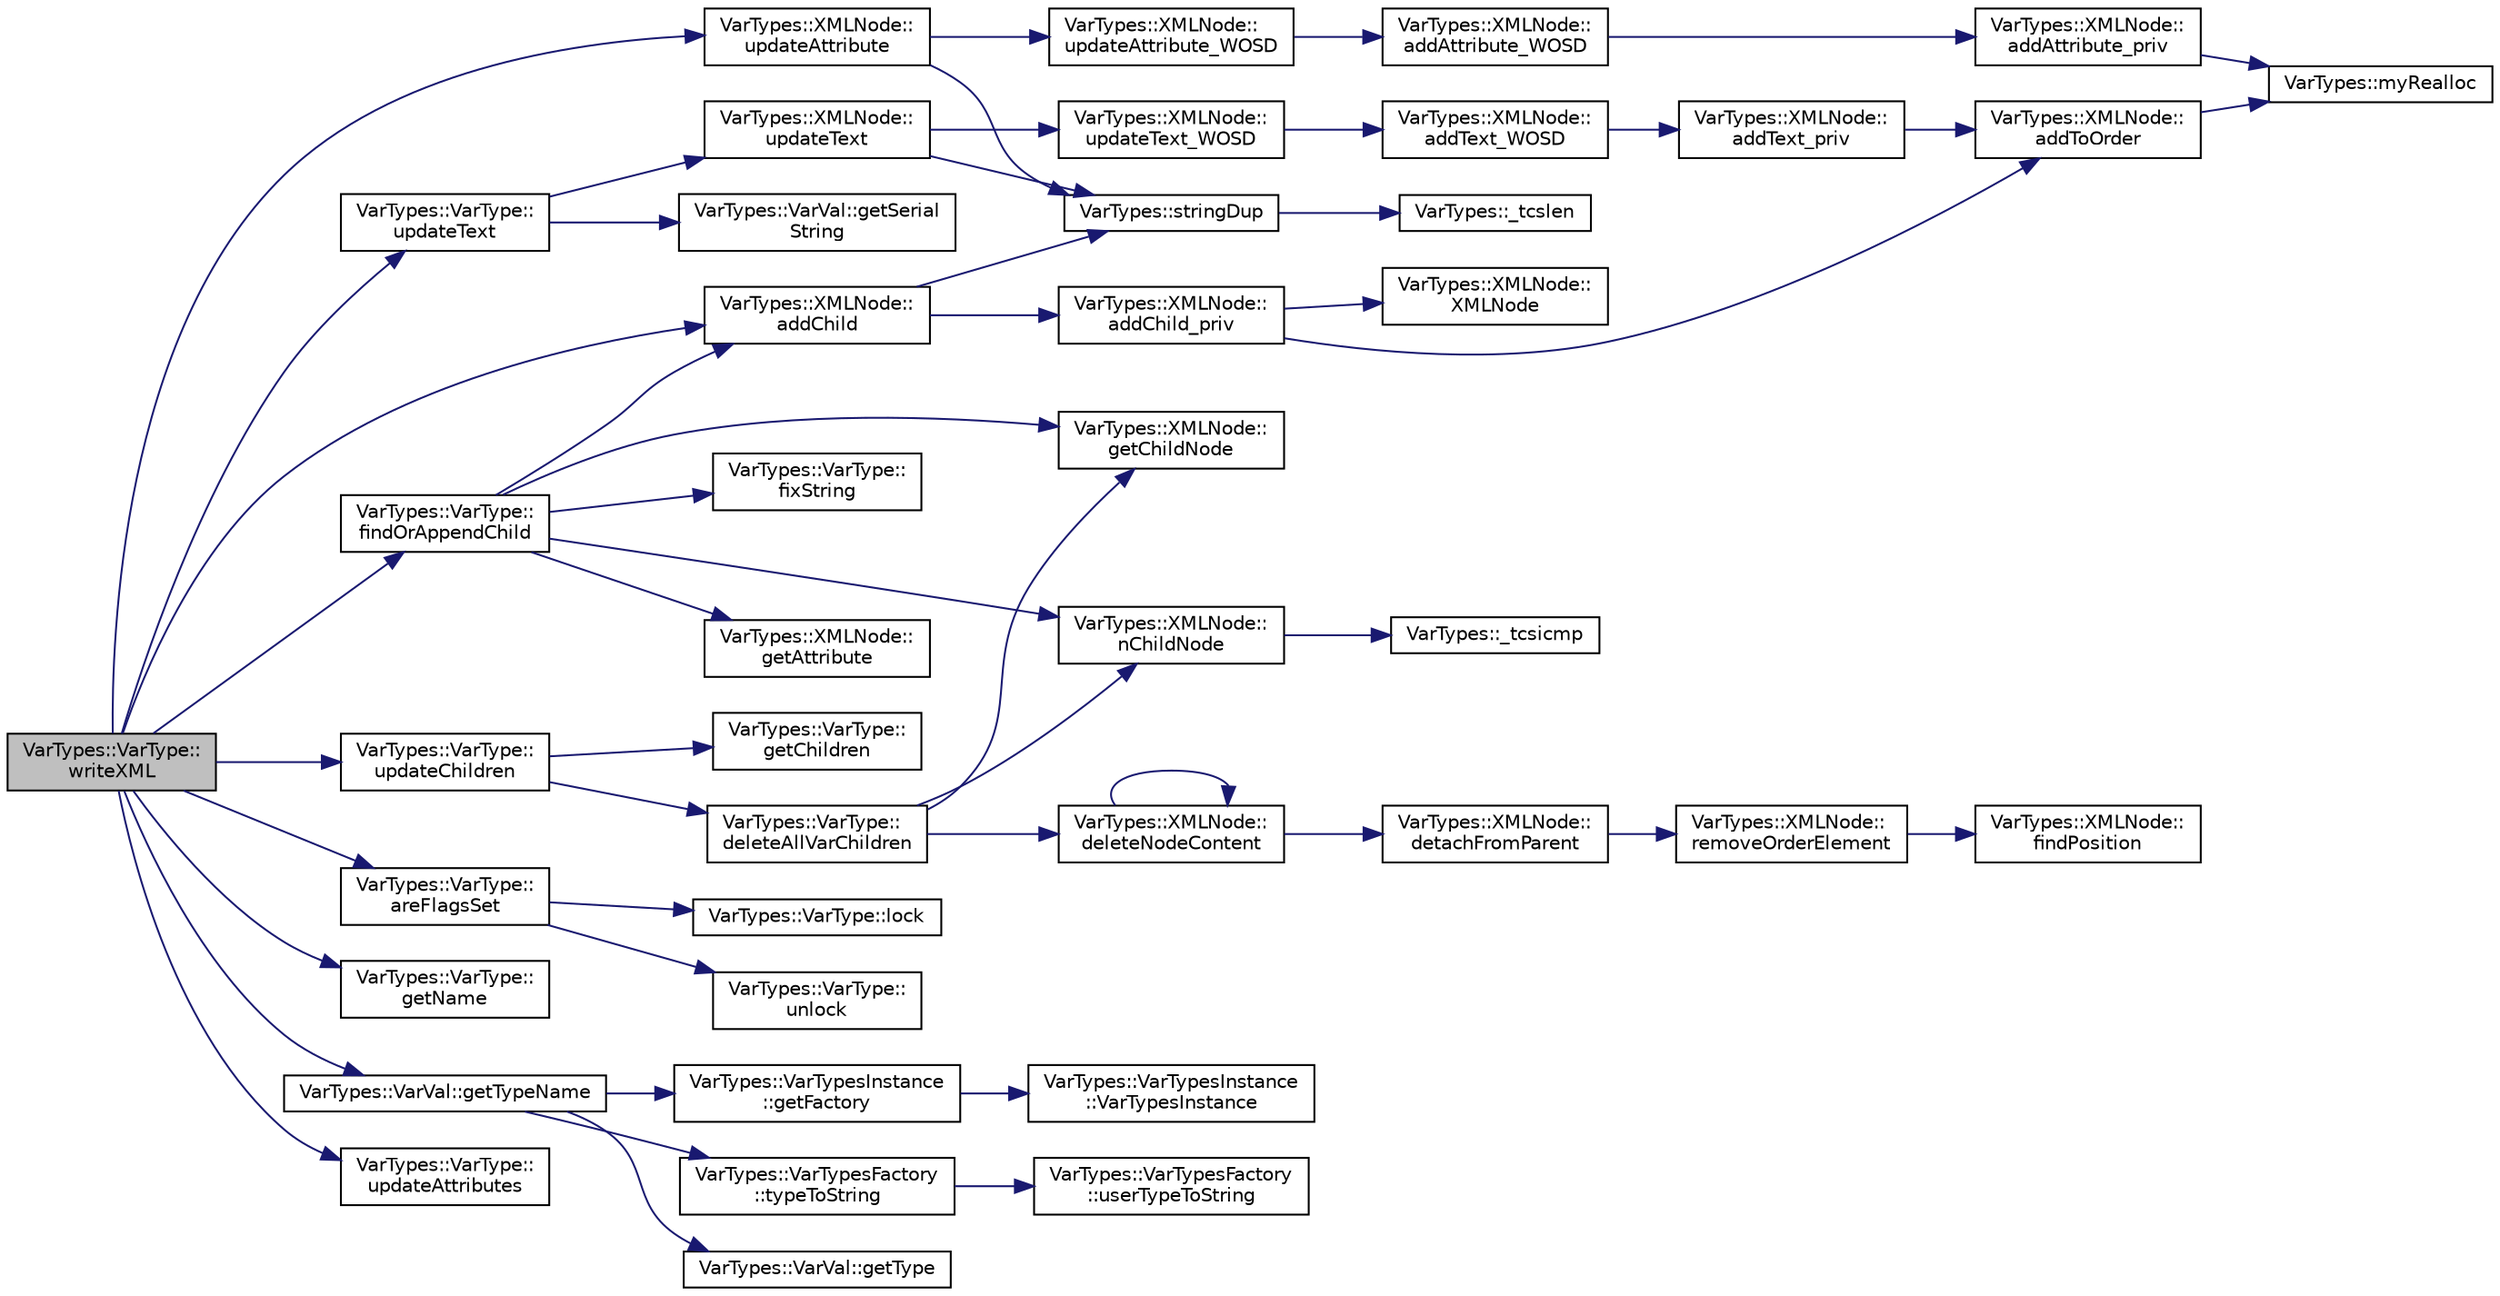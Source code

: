 digraph "VarTypes::VarType::writeXML"
{
 // INTERACTIVE_SVG=YES
  edge [fontname="Helvetica",fontsize="10",labelfontname="Helvetica",labelfontsize="10"];
  node [fontname="Helvetica",fontsize="10",shape=record];
  rankdir="LR";
  Node1 [label="VarTypes::VarType::\lwriteXML",height=0.2,width=0.4,color="black", fillcolor="grey75", style="filled", fontcolor="black"];
  Node1 -> Node2 [color="midnightblue",fontsize="10",style="solid",fontname="Helvetica"];
  Node2 [label="VarTypes::XMLNode::\laddChild",height=0.2,width=0.4,color="black", fillcolor="white", style="filled",URL="$dd/df5/struct_var_types_1_1_x_m_l_node.html#a776aeda9f85b1524f007adac0fab29b8"];
  Node2 -> Node3 [color="midnightblue",fontsize="10",style="solid",fontname="Helvetica"];
  Node3 [label="VarTypes::XMLNode::\laddChild_priv",height=0.2,width=0.4,color="black", fillcolor="white", style="filled",URL="$dd/df5/struct_var_types_1_1_x_m_l_node.html#a1feaa91214c584310d5fef754c0c09cc"];
  Node3 -> Node4 [color="midnightblue",fontsize="10",style="solid",fontname="Helvetica"];
  Node4 [label="VarTypes::XMLNode::\laddToOrder",height=0.2,width=0.4,color="black", fillcolor="white", style="filled",URL="$dd/df5/struct_var_types_1_1_x_m_l_node.html#a8966be07a58188f95a3cee4510c73dbf"];
  Node4 -> Node5 [color="midnightblue",fontsize="10",style="solid",fontname="Helvetica"];
  Node5 [label="VarTypes::myRealloc",height=0.2,width=0.4,color="black", fillcolor="white", style="filled",URL="$d1/dde/namespace_var_types.html#a47f43809f22c37a229ee6451c4db2ede"];
  Node3 -> Node6 [color="midnightblue",fontsize="10",style="solid",fontname="Helvetica"];
  Node6 [label="VarTypes::XMLNode::\lXMLNode",height=0.2,width=0.4,color="black", fillcolor="white", style="filled",URL="$dd/df5/struct_var_types_1_1_x_m_l_node.html#ae6834d244daa840b54ed19dff36fbaab"];
  Node2 -> Node7 [color="midnightblue",fontsize="10",style="solid",fontname="Helvetica"];
  Node7 [label="VarTypes::stringDup",height=0.2,width=0.4,color="black", fillcolor="white", style="filled",URL="$d1/dde/namespace_var_types.html#af79aab010747d6340009c2e1d6deb9a8"];
  Node7 -> Node8 [color="midnightblue",fontsize="10",style="solid",fontname="Helvetica"];
  Node8 [label="VarTypes::_tcslen",height=0.2,width=0.4,color="black", fillcolor="white", style="filled",URL="$d1/dde/namespace_var_types.html#a33f094a769ad68c264640d65736e12df"];
  Node1 -> Node9 [color="midnightblue",fontsize="10",style="solid",fontname="Helvetica"];
  Node9 [label="VarTypes::VarType::\lareFlagsSet",height=0.2,width=0.4,color="black", fillcolor="white", style="filled",URL="$d4/d59/class_var_types_1_1_var_type.html#a3dfdff2c70a8fbe73db4fbdd756059b3"];
  Node9 -> Node10 [color="midnightblue",fontsize="10",style="solid",fontname="Helvetica"];
  Node10 [label="VarTypes::VarType::lock",height=0.2,width=0.4,color="black", fillcolor="white", style="filled",URL="$d4/d59/class_var_types_1_1_var_type.html#ae3cc30264a849e50988b92ed305d80d2"];
  Node9 -> Node11 [color="midnightblue",fontsize="10",style="solid",fontname="Helvetica"];
  Node11 [label="VarTypes::VarType::\lunlock",height=0.2,width=0.4,color="black", fillcolor="white", style="filled",URL="$d4/d59/class_var_types_1_1_var_type.html#aa879148410da333f6b9bf5c5e58fbad8"];
  Node1 -> Node12 [color="midnightblue",fontsize="10",style="solid",fontname="Helvetica"];
  Node12 [label="VarTypes::VarType::\lfindOrAppendChild",height=0.2,width=0.4,color="black", fillcolor="white", style="filled",URL="$d4/d59/class_var_types_1_1_var_type.html#a68846dbcaabd1bb83932d8e23c223391"];
  Node12 -> Node2 [color="midnightblue",fontsize="10",style="solid",fontname="Helvetica"];
  Node12 -> Node13 [color="midnightblue",fontsize="10",style="solid",fontname="Helvetica"];
  Node13 [label="VarTypes::VarType::\lfixString",height=0.2,width=0.4,color="black", fillcolor="white", style="filled",URL="$d4/d59/class_var_types_1_1_var_type.html#ab91a8fb9e1913ba95bd0ae78690e9014"];
  Node12 -> Node14 [color="midnightblue",fontsize="10",style="solid",fontname="Helvetica"];
  Node14 [label="VarTypes::XMLNode::\lgetAttribute",height=0.2,width=0.4,color="black", fillcolor="white", style="filled",URL="$dd/df5/struct_var_types_1_1_x_m_l_node.html#a63a980fcd642b60f109128d9a2d92b40"];
  Node12 -> Node15 [color="midnightblue",fontsize="10",style="solid",fontname="Helvetica"];
  Node15 [label="VarTypes::XMLNode::\lgetChildNode",height=0.2,width=0.4,color="black", fillcolor="white", style="filled",URL="$dd/df5/struct_var_types_1_1_x_m_l_node.html#ae1d6588d6d9fc76983ddaac9c1ee0a96"];
  Node12 -> Node16 [color="midnightblue",fontsize="10",style="solid",fontname="Helvetica"];
  Node16 [label="VarTypes::XMLNode::\lnChildNode",height=0.2,width=0.4,color="black", fillcolor="white", style="filled",URL="$dd/df5/struct_var_types_1_1_x_m_l_node.html#a5301934f1677447edf0cb3a583bc7d9f"];
  Node16 -> Node17 [color="midnightblue",fontsize="10",style="solid",fontname="Helvetica"];
  Node17 [label="VarTypes::_tcsicmp",height=0.2,width=0.4,color="black", fillcolor="white", style="filled",URL="$d1/dde/namespace_var_types.html#af64b449517cf3d9ef1b19a7323bfd99c"];
  Node1 -> Node18 [color="midnightblue",fontsize="10",style="solid",fontname="Helvetica"];
  Node18 [label="VarTypes::VarType::\lgetName",height=0.2,width=0.4,color="black", fillcolor="white", style="filled",URL="$d4/d59/class_var_types_1_1_var_type.html#a1b2c2afe68e503417551b47a643fb5c2",tooltip="Get the string label of this node. "];
  Node1 -> Node19 [color="midnightblue",fontsize="10",style="solid",fontname="Helvetica"];
  Node19 [label="VarTypes::VarVal::getTypeName",height=0.2,width=0.4,color="black", fillcolor="white", style="filled",URL="$d6/de8/class_var_types_1_1_var_val.html#abc2a5951015efe1d6296bf376504e015",tooltip="Get the string label of the type of this VarType node. "];
  Node19 -> Node20 [color="midnightblue",fontsize="10",style="solid",fontname="Helvetica"];
  Node20 [label="VarTypes::VarTypesInstance\l::getFactory",height=0.2,width=0.4,color="black", fillcolor="white", style="filled",URL="$d0/d6d/class_var_types_1_1_var_types_instance.html#a408eb4228a2ef962ccaa16cf2c3fd012"];
  Node20 -> Node21 [color="midnightblue",fontsize="10",style="solid",fontname="Helvetica"];
  Node21 [label="VarTypes::VarTypesInstance\l::VarTypesInstance",height=0.2,width=0.4,color="black", fillcolor="white", style="filled",URL="$d0/d6d/class_var_types_1_1_var_types_instance.html#a98f863268ab29c225894a1d6e2fe86e8"];
  Node19 -> Node22 [color="midnightblue",fontsize="10",style="solid",fontname="Helvetica"];
  Node22 [label="VarTypes::VarTypesFactory\l::typeToString",height=0.2,width=0.4,color="black", fillcolor="white", style="filled",URL="$db/dd8/class_var_types_1_1_var_types_factory.html#a86b348b8b216141ce17d80b3278562d9"];
  Node22 -> Node23 [color="midnightblue",fontsize="10",style="solid",fontname="Helvetica"];
  Node23 [label="VarTypes::VarTypesFactory\l::userTypeToString",height=0.2,width=0.4,color="black", fillcolor="white", style="filled",URL="$db/dd8/class_var_types_1_1_var_types_factory.html#a479a8bf234b780cdbe9b4184e63cdb04"];
  Node19 -> Node24 [color="midnightblue",fontsize="10",style="solid",fontname="Helvetica"];
  Node24 [label="VarTypes::VarVal::getType",height=0.2,width=0.4,color="black", fillcolor="white", style="filled",URL="$d6/de8/class_var_types_1_1_var_val.html#a055099df08f318d6b870271687972c01",tooltip="Get the type of this VarType node. "];
  Node1 -> Node25 [color="midnightblue",fontsize="10",style="solid",fontname="Helvetica"];
  Node25 [label="VarTypes::XMLNode::\lupdateAttribute",height=0.2,width=0.4,color="black", fillcolor="white", style="filled",URL="$dd/df5/struct_var_types_1_1_x_m_l_node.html#a2c1a19637df0d73b5040cb881e8b5260"];
  Node25 -> Node26 [color="midnightblue",fontsize="10",style="solid",fontname="Helvetica"];
  Node26 [label="VarTypes::XMLNode::\lupdateAttribute_WOSD",height=0.2,width=0.4,color="black", fillcolor="white", style="filled",URL="$dd/df5/struct_var_types_1_1_x_m_l_node.html#a91adbc2991439fb61f4a80aa20f23fdc"];
  Node26 -> Node27 [color="midnightblue",fontsize="10",style="solid",fontname="Helvetica"];
  Node27 [label="VarTypes::XMLNode::\laddAttribute_WOSD",height=0.2,width=0.4,color="black", fillcolor="white", style="filled",URL="$dd/df5/struct_var_types_1_1_x_m_l_node.html#a7546d7014f5685f39f030e1fde05abd1"];
  Node27 -> Node28 [color="midnightblue",fontsize="10",style="solid",fontname="Helvetica"];
  Node28 [label="VarTypes::XMLNode::\laddAttribute_priv",height=0.2,width=0.4,color="black", fillcolor="white", style="filled",URL="$dd/df5/struct_var_types_1_1_x_m_l_node.html#a3e232fc678d725142dbf685a4eb7c83f"];
  Node28 -> Node5 [color="midnightblue",fontsize="10",style="solid",fontname="Helvetica"];
  Node25 -> Node7 [color="midnightblue",fontsize="10",style="solid",fontname="Helvetica"];
  Node1 -> Node29 [color="midnightblue",fontsize="10",style="solid",fontname="Helvetica"];
  Node29 [label="VarTypes::VarType::\lupdateAttributes",height=0.2,width=0.4,color="black", fillcolor="white", style="filled",URL="$d4/d59/class_var_types_1_1_var_type.html#afa08b89acbff07cc6003b193d48e55b7"];
  Node1 -> Node30 [color="midnightblue",fontsize="10",style="solid",fontname="Helvetica"];
  Node30 [label="VarTypes::VarType::\lupdateChildren",height=0.2,width=0.4,color="black", fillcolor="white", style="filled",URL="$d4/d59/class_var_types_1_1_var_type.html#a345d1773e6e34033a76483aa6b4df410"];
  Node30 -> Node31 [color="midnightblue",fontsize="10",style="solid",fontname="Helvetica"];
  Node31 [label="VarTypes::VarType::\ldeleteAllVarChildren",height=0.2,width=0.4,color="black", fillcolor="white", style="filled",URL="$d4/d59/class_var_types_1_1_var_type.html#ae041a77f398a2e72a481d6f5619f94d2",tooltip="Clear an XMLNode&#39;s list of children. "];
  Node31 -> Node32 [color="midnightblue",fontsize="10",style="solid",fontname="Helvetica"];
  Node32 [label="VarTypes::XMLNode::\ldeleteNodeContent",height=0.2,width=0.4,color="black", fillcolor="white", style="filled",URL="$dd/df5/struct_var_types_1_1_x_m_l_node.html#aa62b742079358f9b02149865e7f87fdb"];
  Node32 -> Node33 [color="midnightblue",fontsize="10",style="solid",fontname="Helvetica"];
  Node33 [label="VarTypes::XMLNode::\ldetachFromParent",height=0.2,width=0.4,color="black", fillcolor="white", style="filled",URL="$dd/df5/struct_var_types_1_1_x_m_l_node.html#a29e9d42d2ec05bf0f8f83ca882d2e4f5"];
  Node33 -> Node34 [color="midnightblue",fontsize="10",style="solid",fontname="Helvetica"];
  Node34 [label="VarTypes::XMLNode::\lremoveOrderElement",height=0.2,width=0.4,color="black", fillcolor="white", style="filled",URL="$dd/df5/struct_var_types_1_1_x_m_l_node.html#acc6f22fb8e3978145c2569c9895d6389"];
  Node34 -> Node35 [color="midnightblue",fontsize="10",style="solid",fontname="Helvetica"];
  Node35 [label="VarTypes::XMLNode::\lfindPosition",height=0.2,width=0.4,color="black", fillcolor="white", style="filled",URL="$dd/df5/struct_var_types_1_1_x_m_l_node.html#a5ba9f509b2f493ec217a793a9d63cbb2"];
  Node32 -> Node32 [color="midnightblue",fontsize="10",style="solid",fontname="Helvetica"];
  Node31 -> Node15 [color="midnightblue",fontsize="10",style="solid",fontname="Helvetica"];
  Node31 -> Node16 [color="midnightblue",fontsize="10",style="solid",fontname="Helvetica"];
  Node30 -> Node36 [color="midnightblue",fontsize="10",style="solid",fontname="Helvetica"];
  Node36 [label="VarTypes::VarType::\lgetChildren",height=0.2,width=0.4,color="black", fillcolor="white", style="filled",URL="$d4/d59/class_var_types_1_1_var_type.html#a0ffcbb6662d2e9f1590b3f0387a458e2"];
  Node1 -> Node37 [color="midnightblue",fontsize="10",style="solid",fontname="Helvetica"];
  Node37 [label="VarTypes::VarType::\lupdateText",height=0.2,width=0.4,color="black", fillcolor="white", style="filled",URL="$d4/d59/class_var_types_1_1_var_type.html#ad392cda7df9e420c878cb6231553532b"];
  Node37 -> Node38 [color="midnightblue",fontsize="10",style="solid",fontname="Helvetica"];
  Node38 [label="VarTypes::VarVal::getSerial\lString",height=0.2,width=0.4,color="black", fillcolor="white", style="filled",URL="$d6/de8/class_var_types_1_1_var_val.html#a6b511cafb321c5fb056b90668325c0d8"];
  Node37 -> Node39 [color="midnightblue",fontsize="10",style="solid",fontname="Helvetica"];
  Node39 [label="VarTypes::XMLNode::\lupdateText",height=0.2,width=0.4,color="black", fillcolor="white", style="filled",URL="$dd/df5/struct_var_types_1_1_x_m_l_node.html#a7636a85a48aa383d4e17e0d0462030b8"];
  Node39 -> Node40 [color="midnightblue",fontsize="10",style="solid",fontname="Helvetica"];
  Node40 [label="VarTypes::XMLNode::\lupdateText_WOSD",height=0.2,width=0.4,color="black", fillcolor="white", style="filled",URL="$dd/df5/struct_var_types_1_1_x_m_l_node.html#ac94f11bf0b9f2e1f2fc369f56f567857"];
  Node40 -> Node41 [color="midnightblue",fontsize="10",style="solid",fontname="Helvetica"];
  Node41 [label="VarTypes::XMLNode::\laddText_WOSD",height=0.2,width=0.4,color="black", fillcolor="white", style="filled",URL="$dd/df5/struct_var_types_1_1_x_m_l_node.html#a00472ecab4e15d6e4cd43922d2c91831"];
  Node41 -> Node42 [color="midnightblue",fontsize="10",style="solid",fontname="Helvetica"];
  Node42 [label="VarTypes::XMLNode::\laddText_priv",height=0.2,width=0.4,color="black", fillcolor="white", style="filled",URL="$dd/df5/struct_var_types_1_1_x_m_l_node.html#af97726ce50d91fb4687b71f42920fa05"];
  Node42 -> Node4 [color="midnightblue",fontsize="10",style="solid",fontname="Helvetica"];
  Node39 -> Node7 [color="midnightblue",fontsize="10",style="solid",fontname="Helvetica"];
}
